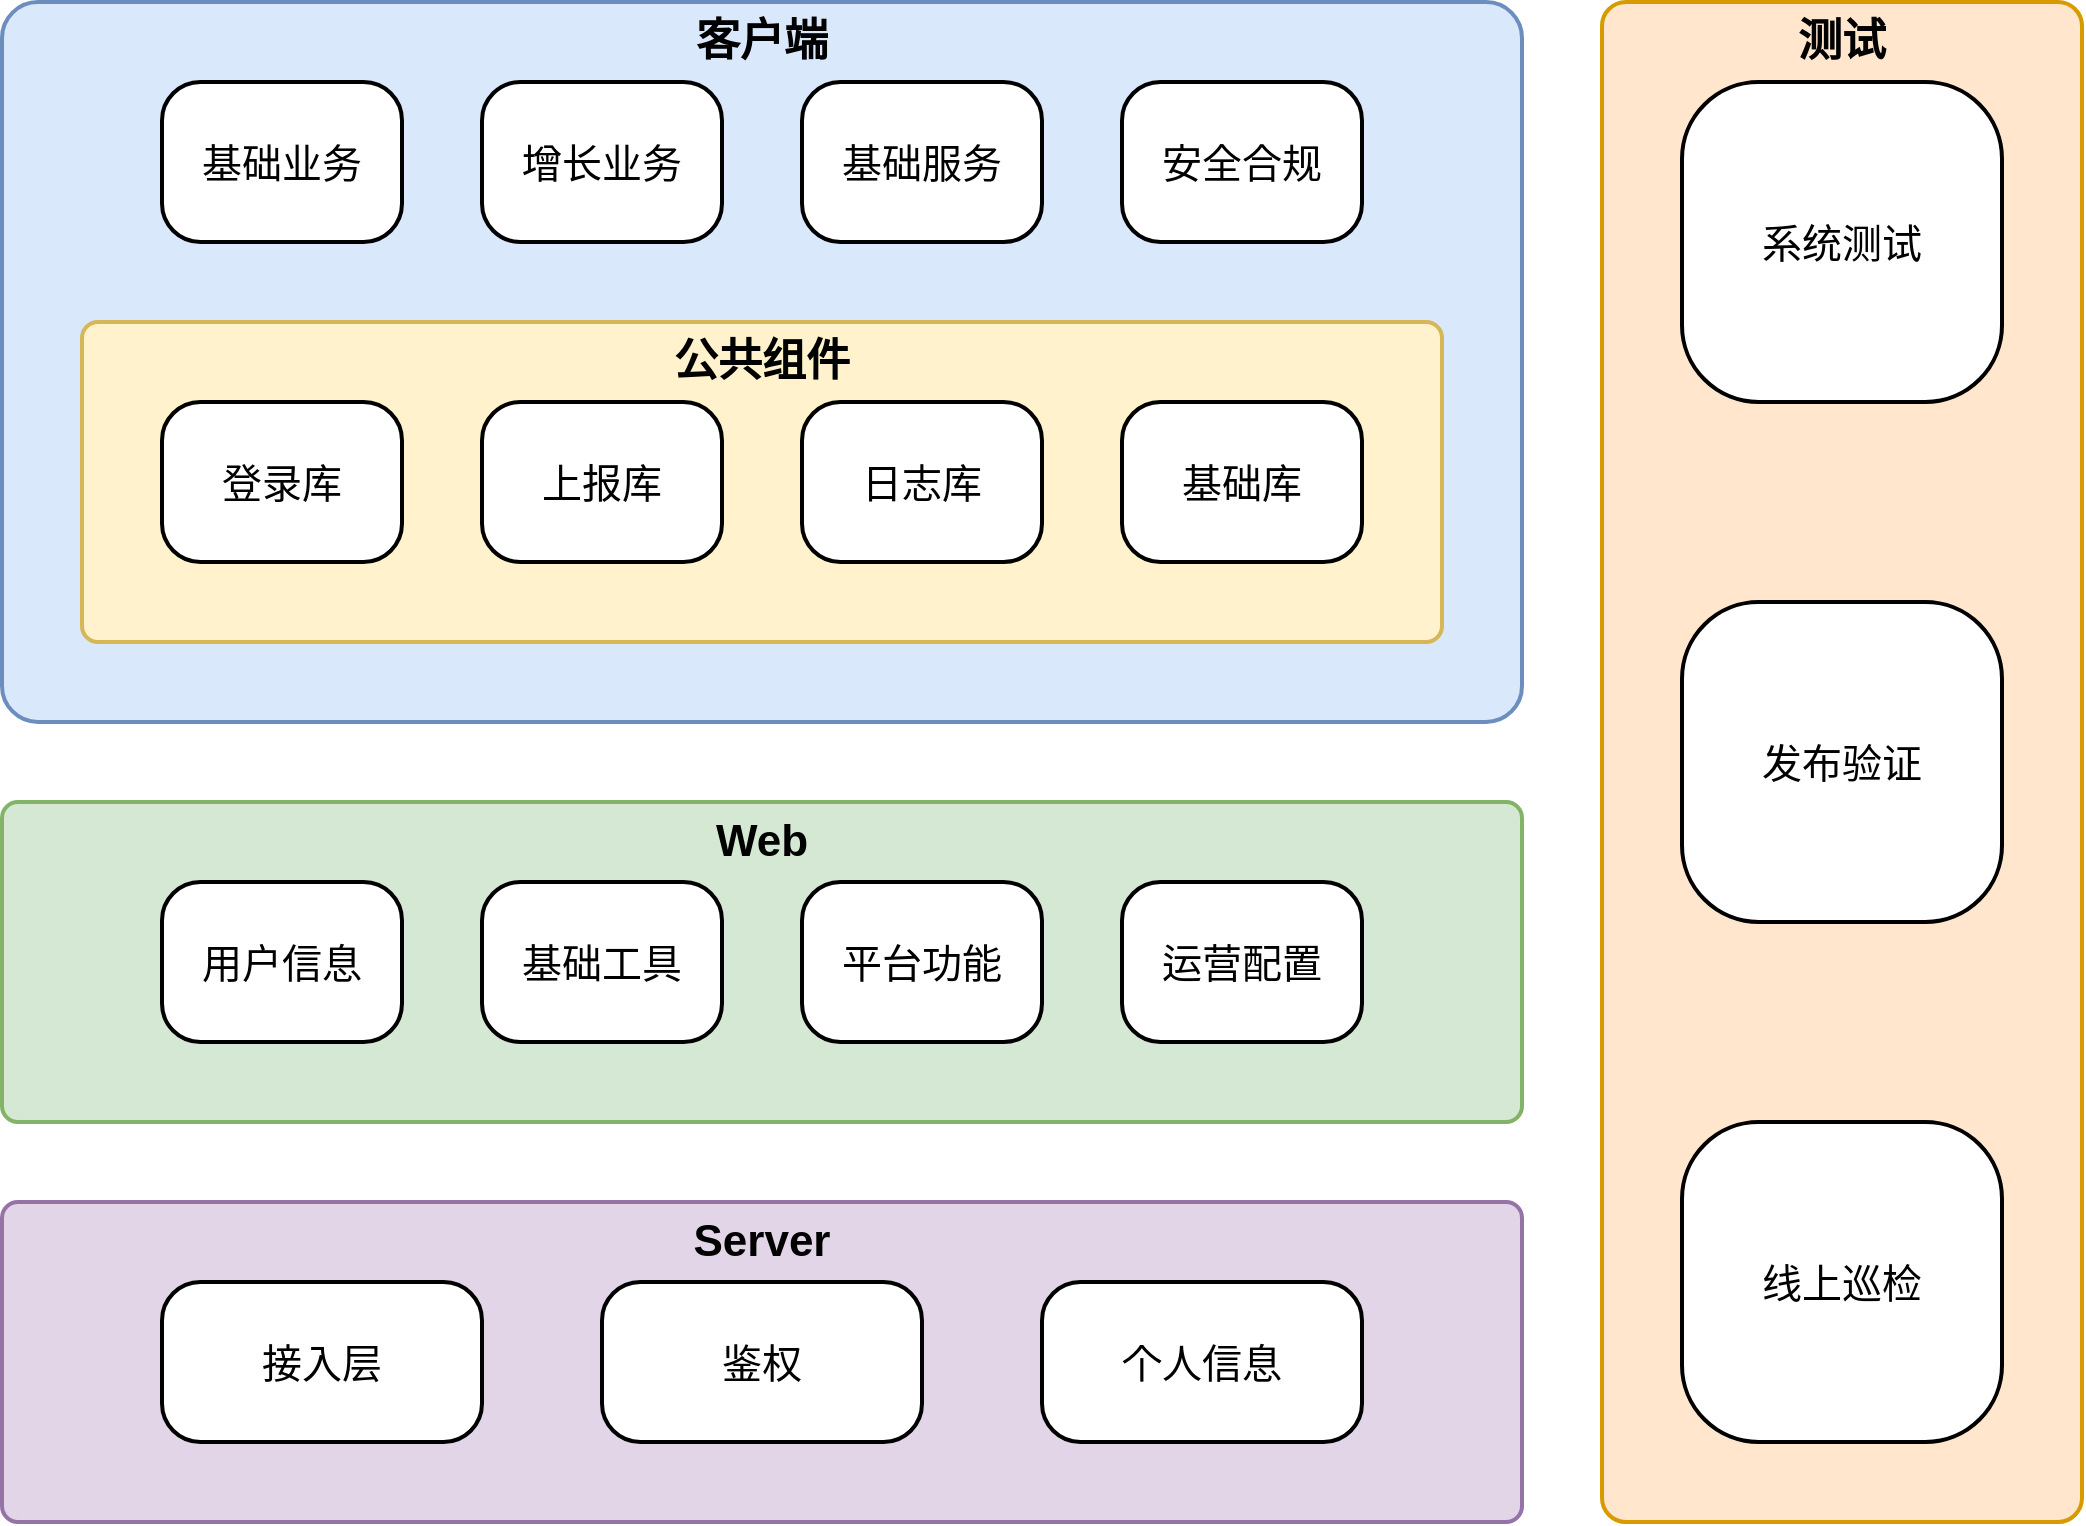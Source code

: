 <mxfile version="21.6.3" type="github">
  <diagram name="第 1 页" id="UVZRGSYoWUjzABHjthcu">
    <mxGraphModel dx="2876" dy="1091" grid="1" gridSize="10" guides="1" tooltips="1" connect="1" arrows="1" fold="1" page="1" pageScale="1" pageWidth="827" pageHeight="1169" math="0" shadow="0">
      <root>
        <mxCell id="0" />
        <mxCell id="1" parent="0" />
        <mxCell id="cYefUqRLJjk5-Z4jEmB4-14" value="" style="rounded=1;whiteSpace=wrap;html=1;strokeWidth=2;fontSize=16;fillColor=#dae8fc;strokeColor=#6c8ebf;arcSize=5;" parent="1" vertex="1">
          <mxGeometry x="-440" y="160" width="760" height="360" as="geometry" />
        </mxCell>
        <mxCell id="E_ZiYdOH9V4WwaYhSiRQ-1" value="" style="rounded=1;whiteSpace=wrap;html=1;strokeWidth=2;fontSize=16;fillColor=#fff2cc;strokeColor=#d6b656;arcSize=5;" parent="1" vertex="1">
          <mxGeometry x="-400" y="320" width="680" height="160" as="geometry" />
        </mxCell>
        <mxCell id="cYefUqRLJjk5-Z4jEmB4-2" value="基础业务" style="rounded=1;whiteSpace=wrap;html=1;strokeWidth=2;fontSize=20;arcSize=24;" parent="1" vertex="1">
          <mxGeometry x="-360" y="200" width="120" height="80" as="geometry" />
        </mxCell>
        <mxCell id="cYefUqRLJjk5-Z4jEmB4-3" value="公共组件" style="text;html=1;strokeColor=none;fillColor=none;align=center;verticalAlign=middle;whiteSpace=wrap;rounded=0;fontSize=22;fontStyle=1" parent="1" vertex="1">
          <mxGeometry x="-400" y="320" width="680" height="40" as="geometry" />
        </mxCell>
        <mxCell id="cYefUqRLJjk5-Z4jEmB4-7" value="增长业务" style="rounded=1;whiteSpace=wrap;html=1;strokeWidth=2;fontSize=20;arcSize=24;" parent="1" vertex="1">
          <mxGeometry x="-200" y="200" width="120" height="80" as="geometry" />
        </mxCell>
        <mxCell id="cYefUqRLJjk5-Z4jEmB4-8" value="基础服务" style="rounded=1;whiteSpace=wrap;html=1;strokeWidth=2;fontSize=20;arcSize=24;" parent="1" vertex="1">
          <mxGeometry x="-40" y="200" width="120" height="80" as="geometry" />
        </mxCell>
        <mxCell id="cYefUqRLJjk5-Z4jEmB4-9" value="安全合规" style="rounded=1;whiteSpace=wrap;html=1;strokeWidth=2;fontSize=20;arcSize=24;" parent="1" vertex="1">
          <mxGeometry x="120" y="200" width="120" height="80" as="geometry" />
        </mxCell>
        <mxCell id="cYefUqRLJjk5-Z4jEmB4-10" value="登录库" style="rounded=1;whiteSpace=wrap;html=1;strokeWidth=2;fontSize=20;arcSize=24;" parent="1" vertex="1">
          <mxGeometry x="-360" y="360" width="120" height="80" as="geometry" />
        </mxCell>
        <mxCell id="cYefUqRLJjk5-Z4jEmB4-11" value="上报库" style="rounded=1;whiteSpace=wrap;html=1;strokeWidth=2;fontSize=20;arcSize=24;" parent="1" vertex="1">
          <mxGeometry x="-200" y="360" width="120" height="80" as="geometry" />
        </mxCell>
        <mxCell id="cYefUqRLJjk5-Z4jEmB4-12" value="日志库" style="rounded=1;whiteSpace=wrap;html=1;strokeWidth=2;fontSize=20;arcSize=24;" parent="1" vertex="1">
          <mxGeometry x="-40" y="360" width="120" height="80" as="geometry" />
        </mxCell>
        <mxCell id="cYefUqRLJjk5-Z4jEmB4-13" value="基础库" style="rounded=1;whiteSpace=wrap;html=1;strokeWidth=2;fontSize=20;arcSize=24;" parent="1" vertex="1">
          <mxGeometry x="120" y="360" width="120" height="80" as="geometry" />
        </mxCell>
        <mxCell id="cYefUqRLJjk5-Z4jEmB4-15" value="客户端" style="text;html=1;strokeColor=none;fillColor=none;align=center;verticalAlign=middle;whiteSpace=wrap;rounded=0;fontSize=22;fontStyle=1" parent="1" vertex="1">
          <mxGeometry x="-400" y="160" width="680" height="40" as="geometry" />
        </mxCell>
        <mxCell id="cYefUqRLJjk5-Z4jEmB4-16" value="" style="rounded=1;whiteSpace=wrap;html=1;strokeWidth=2;fontSize=16;fillColor=#d5e8d4;strokeColor=#82b366;arcSize=5;" parent="1" vertex="1">
          <mxGeometry x="-440" y="560" width="760" height="160" as="geometry" />
        </mxCell>
        <mxCell id="cYefUqRLJjk5-Z4jEmB4-17" value="用户信息" style="rounded=1;whiteSpace=wrap;html=1;strokeWidth=2;fontSize=20;arcSize=24;" parent="1" vertex="1">
          <mxGeometry x="-360" y="600" width="120" height="80" as="geometry" />
        </mxCell>
        <mxCell id="cYefUqRLJjk5-Z4jEmB4-18" value="基础工具" style="rounded=1;whiteSpace=wrap;html=1;strokeWidth=2;fontSize=20;arcSize=24;" parent="1" vertex="1">
          <mxGeometry x="-200" y="600" width="120" height="80" as="geometry" />
        </mxCell>
        <mxCell id="cYefUqRLJjk5-Z4jEmB4-19" value="平台功能" style="rounded=1;whiteSpace=wrap;html=1;strokeWidth=2;fontSize=20;arcSize=24;" parent="1" vertex="1">
          <mxGeometry x="-40" y="600" width="120" height="80" as="geometry" />
        </mxCell>
        <mxCell id="cYefUqRLJjk5-Z4jEmB4-20" value="运营配置" style="rounded=1;whiteSpace=wrap;html=1;strokeWidth=2;fontSize=20;arcSize=24;" parent="1" vertex="1">
          <mxGeometry x="120" y="600" width="120" height="80" as="geometry" />
        </mxCell>
        <mxCell id="cYefUqRLJjk5-Z4jEmB4-21" value="Web" style="text;html=1;strokeColor=none;fillColor=none;align=center;verticalAlign=middle;whiteSpace=wrap;rounded=0;fontSize=22;fontStyle=1" parent="1" vertex="1">
          <mxGeometry x="-400" y="560" width="680" height="40" as="geometry" />
        </mxCell>
        <mxCell id="cYefUqRLJjk5-Z4jEmB4-23" value="" style="rounded=1;whiteSpace=wrap;html=1;strokeWidth=2;fontSize=16;fillColor=#e1d5e7;strokeColor=#9673a6;arcSize=5;" parent="1" vertex="1">
          <mxGeometry x="-440" y="760" width="760" height="160" as="geometry" />
        </mxCell>
        <mxCell id="cYefUqRLJjk5-Z4jEmB4-24" value="接入层" style="rounded=1;whiteSpace=wrap;html=1;strokeWidth=2;fontSize=20;arcSize=24;" parent="1" vertex="1">
          <mxGeometry x="-360" y="800" width="160" height="80" as="geometry" />
        </mxCell>
        <mxCell id="cYefUqRLJjk5-Z4jEmB4-25" value="鉴权" style="rounded=1;whiteSpace=wrap;html=1;strokeWidth=2;fontSize=20;arcSize=24;" parent="1" vertex="1">
          <mxGeometry x="-140" y="800" width="160" height="80" as="geometry" />
        </mxCell>
        <mxCell id="cYefUqRLJjk5-Z4jEmB4-27" value="个人信息" style="rounded=1;whiteSpace=wrap;html=1;strokeWidth=2;fontSize=20;arcSize=24;" parent="1" vertex="1">
          <mxGeometry x="80" y="800" width="160" height="80" as="geometry" />
        </mxCell>
        <mxCell id="cYefUqRLJjk5-Z4jEmB4-28" value="Server" style="text;html=1;strokeColor=none;fillColor=none;align=center;verticalAlign=middle;whiteSpace=wrap;rounded=0;fontSize=22;fontStyle=1" parent="1" vertex="1">
          <mxGeometry x="-400" y="760" width="680" height="40" as="geometry" />
        </mxCell>
        <mxCell id="cYefUqRLJjk5-Z4jEmB4-34" value="" style="rounded=1;whiteSpace=wrap;html=1;strokeWidth=2;fontSize=16;fillColor=#ffe6cc;strokeColor=#d79b00;arcSize=5;" parent="1" vertex="1">
          <mxGeometry x="360" y="160" width="240" height="760" as="geometry" />
        </mxCell>
        <mxCell id="cYefUqRLJjk5-Z4jEmB4-35" value="系统测试" style="rounded=1;whiteSpace=wrap;html=1;strokeWidth=2;fontSize=20;arcSize=24;" parent="1" vertex="1">
          <mxGeometry x="400" y="200" width="160" height="160" as="geometry" />
        </mxCell>
        <mxCell id="cYefUqRLJjk5-Z4jEmB4-36" value="发布验证" style="rounded=1;whiteSpace=wrap;html=1;strokeWidth=2;fontSize=20;arcSize=24;" parent="1" vertex="1">
          <mxGeometry x="400" y="460" width="160" height="160" as="geometry" />
        </mxCell>
        <mxCell id="cYefUqRLJjk5-Z4jEmB4-37" value="线上巡检" style="rounded=1;whiteSpace=wrap;html=1;strokeWidth=2;fontSize=20;arcSize=24;" parent="1" vertex="1">
          <mxGeometry x="400" y="720" width="160" height="160" as="geometry" />
        </mxCell>
        <mxCell id="cYefUqRLJjk5-Z4jEmB4-38" value="测试" style="text;html=1;strokeColor=none;fillColor=none;align=center;verticalAlign=middle;whiteSpace=wrap;rounded=0;fontSize=22;fontStyle=1" parent="1" vertex="1">
          <mxGeometry x="360" y="160" width="240" height="40" as="geometry" />
        </mxCell>
      </root>
    </mxGraphModel>
  </diagram>
</mxfile>

